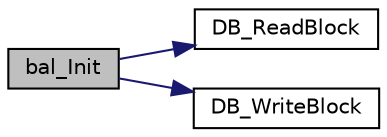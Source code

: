digraph "bal_Init"
{
  edge [fontname="Helvetica",fontsize="10",labelfontname="Helvetica",labelfontsize="10"];
  node [fontname="Helvetica",fontsize="10",shape=record];
  rankdir="LR";
  Node56 [label="bal_Init",height=0.2,width=0.4,color="black", fillcolor="grey75", style="filled", fontcolor="black"];
  Node56 -> Node57 [color="midnightblue",fontsize="10",style="solid",fontname="Helvetica"];
  Node57 [label="DB_ReadBlock",height=0.2,width=0.4,color="black", fillcolor="white", style="filled",URL="$database_8c.html#a94356e609a13e483fa0c15465e154f34",tooltip="Reads a datablock in database by value. "];
  Node56 -> Node58 [color="midnightblue",fontsize="10",style="solid",fontname="Helvetica"];
  Node58 [label="DB_WriteBlock",height=0.2,width=0.4,color="black", fillcolor="white", style="filled",URL="$database_8c.html#ab4d337e13c53dbdab695980576d33fb0",tooltip="Stores a datablock in database. "];
}
